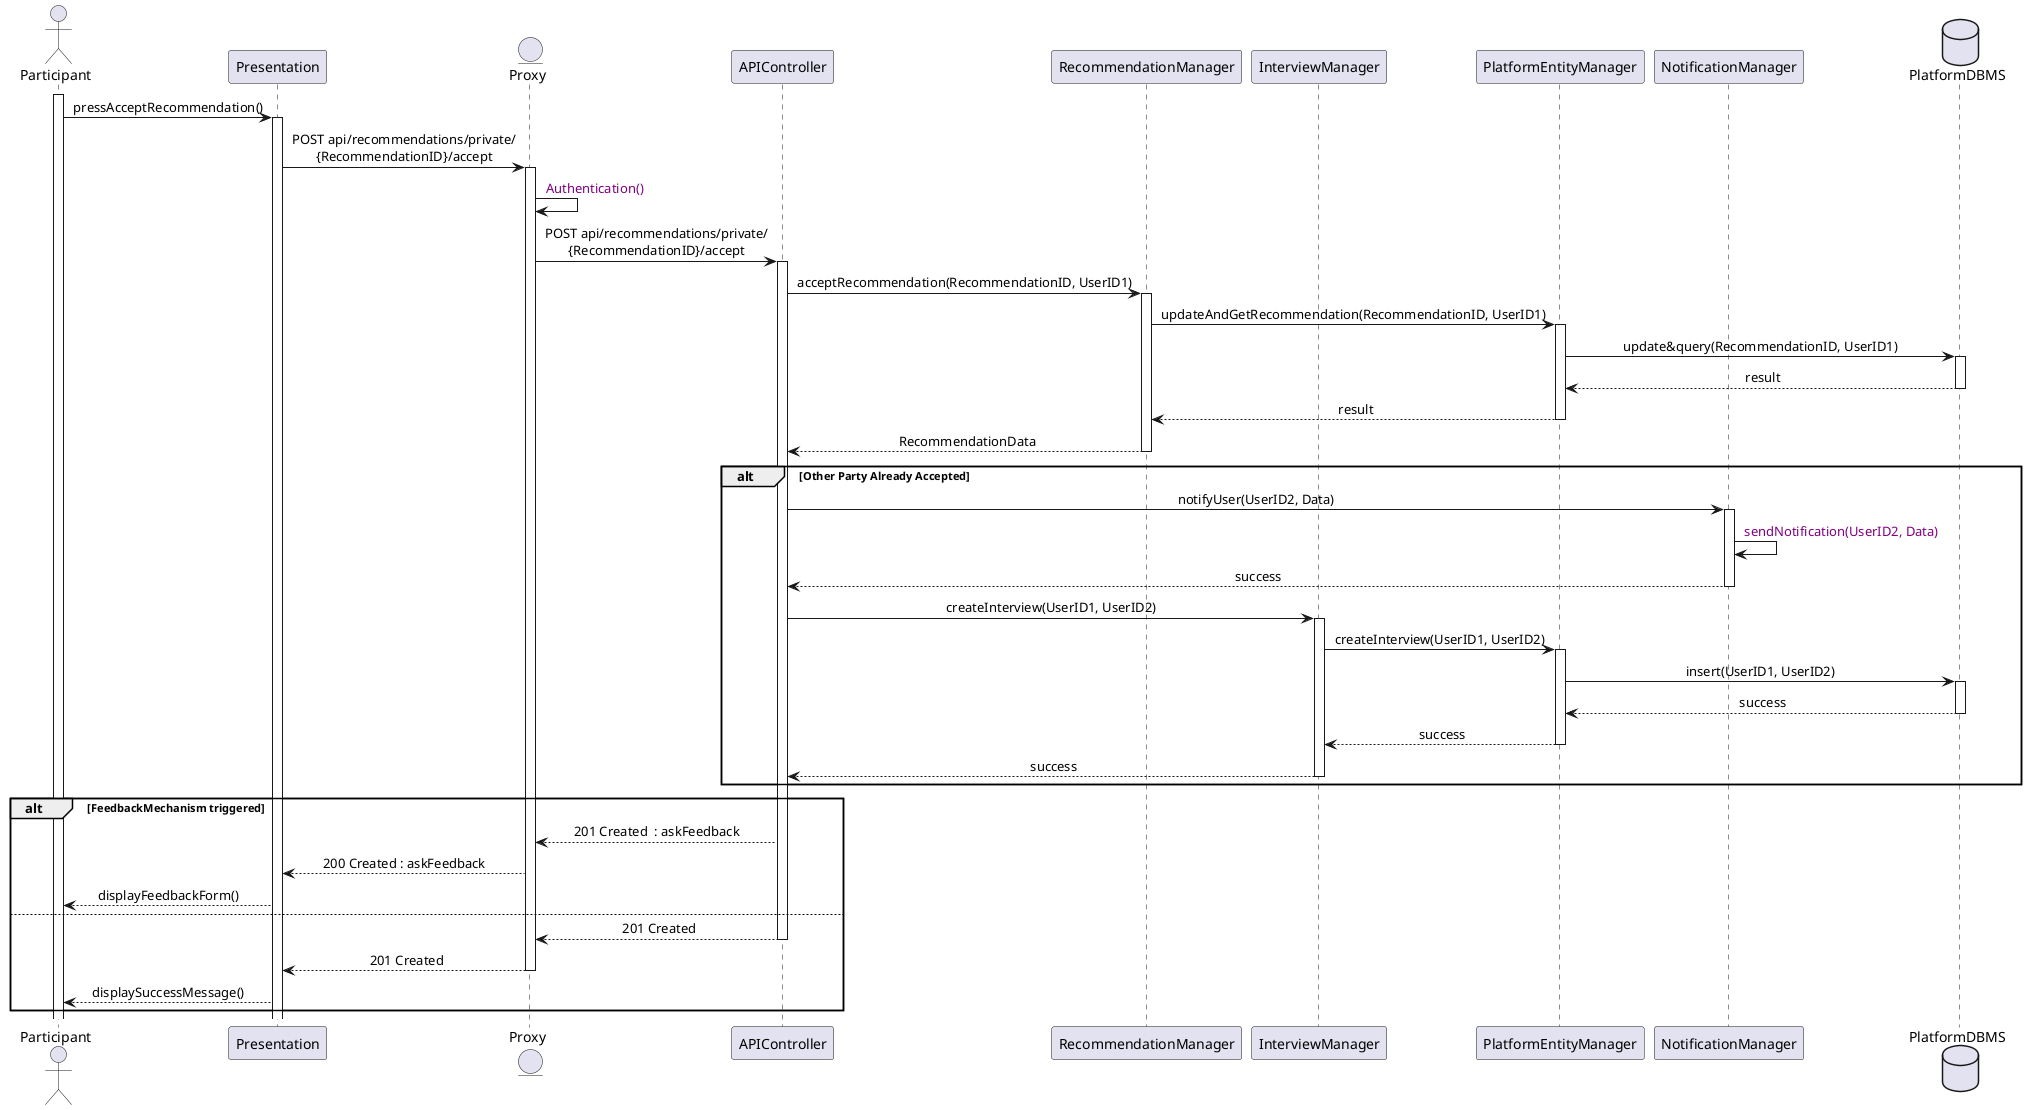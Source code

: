 @startuml AcceptRecommendation
skinparam sequenceMessageAlign center
actor       Participant
participant  Presentation
entity      Proxy
participant APIController
participant RecommendationManager
participant InterviewManager
participant PlatformEntityManager
participant NotificationManager
database    PlatformDBMS

activate Participant
Participant -> Presentation : pressAcceptRecommendation()
activate Presentation
Presentation -> Proxy : POST api/recommendations/private/\n{RecommendationID}/accept
activate Proxy
Proxy -> Proxy : <color:purple> Authentication()

Proxy -> APIController ++ : POST api/recommendations/private/\n{RecommendationID}/accept
APIController -> RecommendationManager ++ : acceptRecommendation(RecommendationID, UserID1)
RecommendationManager -> PlatformEntityManager ++ : updateAndGetRecommendation(RecommendationID, UserID1)
PlatformEntityManager -> PlatformDBMS ++ : update&query(RecommendationID, UserID1)
PlatformDBMS --> PlatformEntityManager -- : result
PlatformEntityManager --> RecommendationManager -- : result
RecommendationManager --> APIController -- : RecommendationData

alt Other Party Already Accepted
    APIController -> NotificationManager ++ : notifyUser(UserID2, Data)
    NotificationManager -> NotificationManager : <color:purple> sendNotification(UserID2, Data)
    NotificationManager --> APIController -- : success
    APIController -> InterviewManager ++ : createInterview(UserID1, UserID2)
    InterviewManager -> PlatformEntityManager ++ : createInterview(UserID1, UserID2)
    PlatformEntityManager -> PlatformDBMS ++ : insert(UserID1, UserID2)
    PlatformDBMS --> PlatformEntityManager -- : success
    PlatformEntityManager --> InterviewManager -- : success
    InterviewManager --> APIController -- : success
end
alt FeedbackMechanism triggered
    APIController --> Proxy : 201 Created  : askFeedback
    Proxy --> Presentation : 200 Created : askFeedback
    Presentation --> Participant : displayFeedbackForm()
else
APIController --> Proxy : 201 Created  
deactivate APIController
Proxy --> Presentation : 201 Created 
deactivate Proxy
Presentation --> Participant : displaySuccessMessage()
end
@enduml
